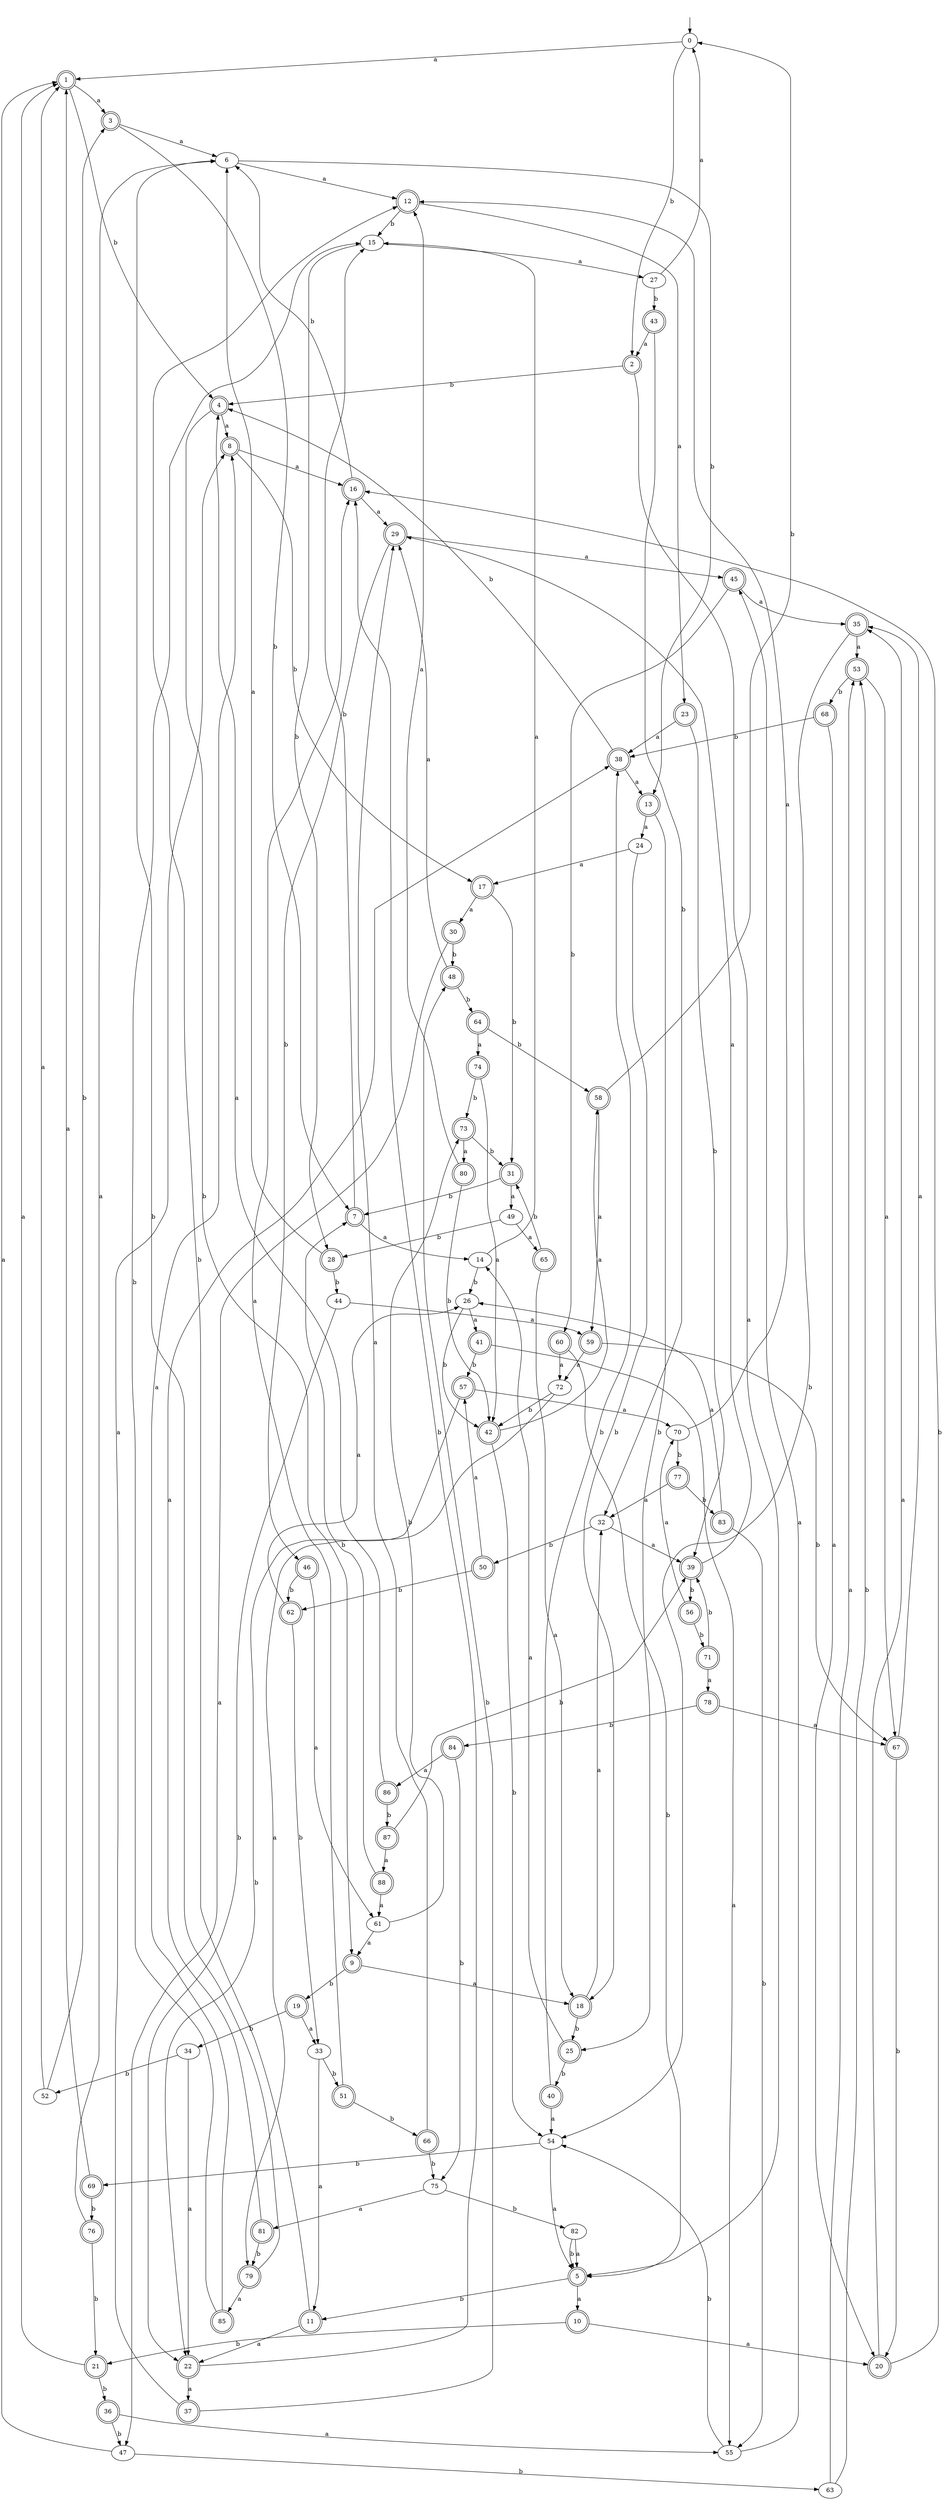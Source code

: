 digraph RandomDFA {
  __start0 [label="", shape=none];
  __start0 -> 0 [label=""];
  0 [shape=circle]
  0 -> 1 [label="a"]
  0 -> 2 [label="b"]
  1 [shape=doublecircle]
  1 -> 3 [label="a"]
  1 -> 4 [label="b"]
  2 [shape=doublecircle]
  2 -> 5 [label="a"]
  2 -> 4 [label="b"]
  3 [shape=doublecircle]
  3 -> 6 [label="a"]
  3 -> 7 [label="b"]
  4 [shape=doublecircle]
  4 -> 8 [label="a"]
  4 -> 9 [label="b"]
  5 [shape=doublecircle]
  5 -> 10 [label="a"]
  5 -> 11 [label="b"]
  6
  6 -> 12 [label="a"]
  6 -> 13 [label="b"]
  7 [shape=doublecircle]
  7 -> 14 [label="a"]
  7 -> 15 [label="b"]
  8 [shape=doublecircle]
  8 -> 16 [label="a"]
  8 -> 17 [label="b"]
  9 [shape=doublecircle]
  9 -> 18 [label="a"]
  9 -> 19 [label="b"]
  10 [shape=doublecircle]
  10 -> 20 [label="a"]
  10 -> 21 [label="b"]
  11 [shape=doublecircle]
  11 -> 22 [label="a"]
  11 -> 12 [label="b"]
  12 [shape=doublecircle]
  12 -> 23 [label="a"]
  12 -> 15 [label="b"]
  13 [shape=doublecircle]
  13 -> 24 [label="a"]
  13 -> 25 [label="b"]
  14
  14 -> 15 [label="a"]
  14 -> 26 [label="b"]
  15
  15 -> 27 [label="a"]
  15 -> 28 [label="b"]
  16 [shape=doublecircle]
  16 -> 29 [label="a"]
  16 -> 6 [label="b"]
  17 [shape=doublecircle]
  17 -> 30 [label="a"]
  17 -> 31 [label="b"]
  18 [shape=doublecircle]
  18 -> 32 [label="a"]
  18 -> 25 [label="b"]
  19 [shape=doublecircle]
  19 -> 33 [label="a"]
  19 -> 34 [label="b"]
  20 [shape=doublecircle]
  20 -> 35 [label="a"]
  20 -> 16 [label="b"]
  21 [shape=doublecircle]
  21 -> 1 [label="a"]
  21 -> 36 [label="b"]
  22 [shape=doublecircle]
  22 -> 37 [label="a"]
  22 -> 16 [label="b"]
  23 [shape=doublecircle]
  23 -> 38 [label="a"]
  23 -> 39 [label="b"]
  24
  24 -> 17 [label="a"]
  24 -> 18 [label="b"]
  25 [shape=doublecircle]
  25 -> 14 [label="a"]
  25 -> 40 [label="b"]
  26
  26 -> 41 [label="a"]
  26 -> 42 [label="b"]
  27
  27 -> 0 [label="a"]
  27 -> 43 [label="b"]
  28 [shape=doublecircle]
  28 -> 6 [label="a"]
  28 -> 44 [label="b"]
  29 [shape=doublecircle]
  29 -> 45 [label="a"]
  29 -> 46 [label="b"]
  30 [shape=doublecircle]
  30 -> 47 [label="a"]
  30 -> 48 [label="b"]
  31 [shape=doublecircle]
  31 -> 49 [label="a"]
  31 -> 7 [label="b"]
  32
  32 -> 39 [label="a"]
  32 -> 50 [label="b"]
  33
  33 -> 11 [label="a"]
  33 -> 51 [label="b"]
  34
  34 -> 22 [label="a"]
  34 -> 52 [label="b"]
  35 [shape=doublecircle]
  35 -> 53 [label="a"]
  35 -> 54 [label="b"]
  36 [shape=doublecircle]
  36 -> 55 [label="a"]
  36 -> 47 [label="b"]
  37 [shape=doublecircle]
  37 -> 8 [label="a"]
  37 -> 48 [label="b"]
  38 [shape=doublecircle]
  38 -> 13 [label="a"]
  38 -> 4 [label="b"]
  39 [shape=doublecircle]
  39 -> 29 [label="a"]
  39 -> 56 [label="b"]
  40 [shape=doublecircle]
  40 -> 54 [label="a"]
  40 -> 38 [label="b"]
  41 [shape=doublecircle]
  41 -> 55 [label="a"]
  41 -> 57 [label="b"]
  42 [shape=doublecircle]
  42 -> 58 [label="a"]
  42 -> 54 [label="b"]
  43 [shape=doublecircle]
  43 -> 2 [label="a"]
  43 -> 32 [label="b"]
  44
  44 -> 59 [label="a"]
  44 -> 22 [label="b"]
  45 [shape=doublecircle]
  45 -> 35 [label="a"]
  45 -> 60 [label="b"]
  46 [shape=doublecircle]
  46 -> 61 [label="a"]
  46 -> 62 [label="b"]
  47
  47 -> 1 [label="a"]
  47 -> 63 [label="b"]
  48 [shape=doublecircle]
  48 -> 29 [label="a"]
  48 -> 64 [label="b"]
  49
  49 -> 65 [label="a"]
  49 -> 28 [label="b"]
  50 [shape=doublecircle]
  50 -> 57 [label="a"]
  50 -> 62 [label="b"]
  51 [shape=doublecircle]
  51 -> 16 [label="a"]
  51 -> 66 [label="b"]
  52
  52 -> 1 [label="a"]
  52 -> 3 [label="b"]
  53 [shape=doublecircle]
  53 -> 67 [label="a"]
  53 -> 68 [label="b"]
  54
  54 -> 5 [label="a"]
  54 -> 69 [label="b"]
  55
  55 -> 45 [label="a"]
  55 -> 54 [label="b"]
  56 [shape=doublecircle]
  56 -> 70 [label="a"]
  56 -> 71 [label="b"]
  57 [shape=doublecircle]
  57 -> 70 [label="a"]
  57 -> 22 [label="b"]
  58 [shape=doublecircle]
  58 -> 59 [label="a"]
  58 -> 0 [label="b"]
  59 [shape=doublecircle]
  59 -> 72 [label="a"]
  59 -> 67 [label="b"]
  60 [shape=doublecircle]
  60 -> 72 [label="a"]
  60 -> 5 [label="b"]
  61
  61 -> 9 [label="a"]
  61 -> 73 [label="b"]
  62 [shape=doublecircle]
  62 -> 26 [label="a"]
  62 -> 33 [label="b"]
  63
  63 -> 53 [label="a"]
  63 -> 53 [label="b"]
  64 [shape=doublecircle]
  64 -> 74 [label="a"]
  64 -> 58 [label="b"]
  65 [shape=doublecircle]
  65 -> 18 [label="a"]
  65 -> 31 [label="b"]
  66 [shape=doublecircle]
  66 -> 29 [label="a"]
  66 -> 75 [label="b"]
  67 [shape=doublecircle]
  67 -> 35 [label="a"]
  67 -> 20 [label="b"]
  68 [shape=doublecircle]
  68 -> 20 [label="a"]
  68 -> 38 [label="b"]
  69 [shape=doublecircle]
  69 -> 1 [label="a"]
  69 -> 76 [label="b"]
  70
  70 -> 12 [label="a"]
  70 -> 77 [label="b"]
  71 [shape=doublecircle]
  71 -> 78 [label="a"]
  71 -> 39 [label="b"]
  72
  72 -> 79 [label="a"]
  72 -> 42 [label="b"]
  73 [shape=doublecircle]
  73 -> 80 [label="a"]
  73 -> 31 [label="b"]
  74 [shape=doublecircle]
  74 -> 42 [label="a"]
  74 -> 73 [label="b"]
  75
  75 -> 81 [label="a"]
  75 -> 82 [label="b"]
  76 [shape=doublecircle]
  76 -> 6 [label="a"]
  76 -> 21 [label="b"]
  77 [shape=doublecircle]
  77 -> 32 [label="a"]
  77 -> 83 [label="b"]
  78 [shape=doublecircle]
  78 -> 67 [label="a"]
  78 -> 84 [label="b"]
  79 [shape=doublecircle]
  79 -> 85 [label="a"]
  79 -> 6 [label="b"]
  80 [shape=doublecircle]
  80 -> 12 [label="a"]
  80 -> 42 [label="b"]
  81 [shape=doublecircle]
  81 -> 38 [label="a"]
  81 -> 79 [label="b"]
  82
  82 -> 5 [label="a"]
  82 -> 5 [label="b"]
  83 [shape=doublecircle]
  83 -> 26 [label="a"]
  83 -> 55 [label="b"]
  84 [shape=doublecircle]
  84 -> 86 [label="a"]
  84 -> 75 [label="b"]
  85 [shape=doublecircle]
  85 -> 8 [label="a"]
  85 -> 15 [label="b"]
  86 [shape=doublecircle]
  86 -> 4 [label="a"]
  86 -> 87 [label="b"]
  87 [shape=doublecircle]
  87 -> 88 [label="a"]
  87 -> 39 [label="b"]
  88 [shape=doublecircle]
  88 -> 61 [label="a"]
  88 -> 7 [label="b"]
}
